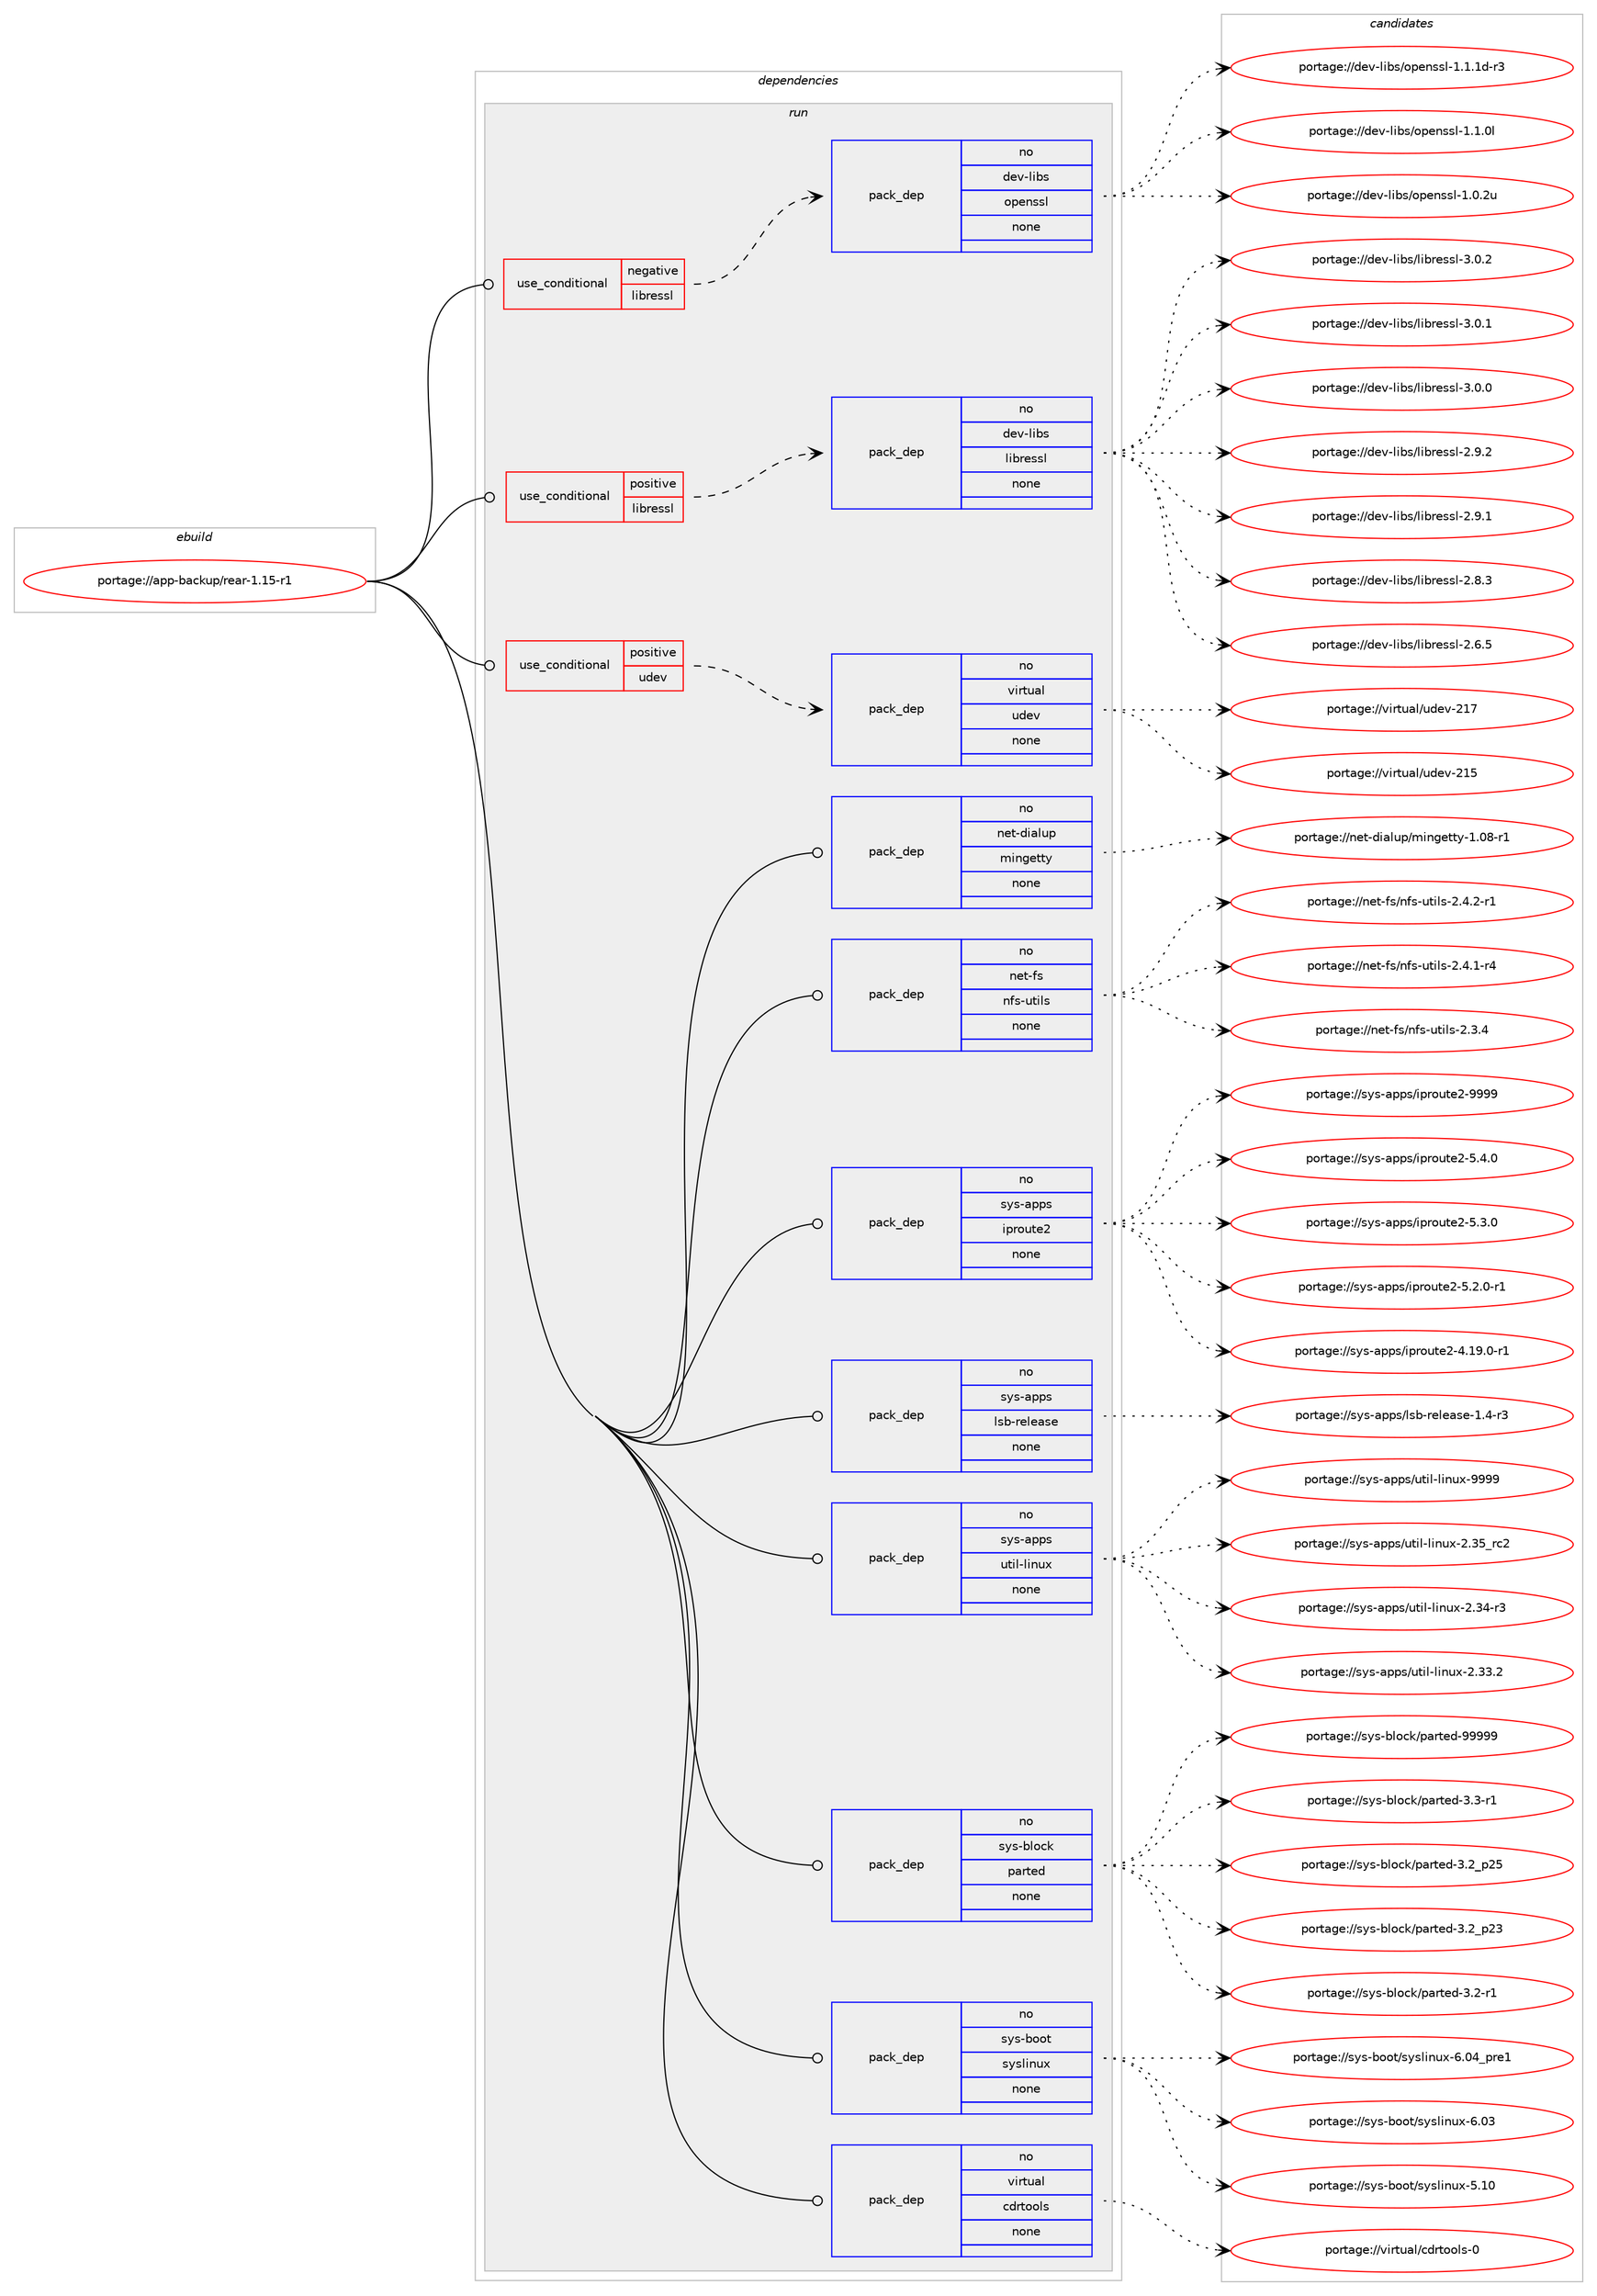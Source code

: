digraph prolog {

# *************
# Graph options
# *************

newrank=true;
concentrate=true;
compound=true;
graph [rankdir=LR,fontname=Helvetica,fontsize=10,ranksep=1.5];#, ranksep=2.5, nodesep=0.2];
edge  [arrowhead=vee];
node  [fontname=Helvetica,fontsize=10];

# **********
# The ebuild
# **********

subgraph cluster_leftcol {
color=gray;
label=<<i>ebuild</i>>;
id [label="portage://app-backup/rear-1.15-r1", color=red, width=4, href="../app-backup/rear-1.15-r1.svg"];
}

# ****************
# The dependencies
# ****************

subgraph cluster_midcol {
color=gray;
label=<<i>dependencies</i>>;
subgraph cluster_compile {
fillcolor="#eeeeee";
style=filled;
label=<<i>compile</i>>;
}
subgraph cluster_compileandrun {
fillcolor="#eeeeee";
style=filled;
label=<<i>compile and run</i>>;
}
subgraph cluster_run {
fillcolor="#eeeeee";
style=filled;
label=<<i>run</i>>;
subgraph cond152012 {
dependency645397 [label=<<TABLE BORDER="0" CELLBORDER="1" CELLSPACING="0" CELLPADDING="4"><TR><TD ROWSPAN="3" CELLPADDING="10">use_conditional</TD></TR><TR><TD>negative</TD></TR><TR><TD>libressl</TD></TR></TABLE>>, shape=none, color=red];
subgraph pack484794 {
dependency645398 [label=<<TABLE BORDER="0" CELLBORDER="1" CELLSPACING="0" CELLPADDING="4" WIDTH="220"><TR><TD ROWSPAN="6" CELLPADDING="30">pack_dep</TD></TR><TR><TD WIDTH="110">no</TD></TR><TR><TD>dev-libs</TD></TR><TR><TD>openssl</TD></TR><TR><TD>none</TD></TR><TR><TD></TD></TR></TABLE>>, shape=none, color=blue];
}
dependency645397:e -> dependency645398:w [weight=20,style="dashed",arrowhead="vee"];
}
id:e -> dependency645397:w [weight=20,style="solid",arrowhead="odot"];
subgraph cond152013 {
dependency645399 [label=<<TABLE BORDER="0" CELLBORDER="1" CELLSPACING="0" CELLPADDING="4"><TR><TD ROWSPAN="3" CELLPADDING="10">use_conditional</TD></TR><TR><TD>positive</TD></TR><TR><TD>libressl</TD></TR></TABLE>>, shape=none, color=red];
subgraph pack484795 {
dependency645400 [label=<<TABLE BORDER="0" CELLBORDER="1" CELLSPACING="0" CELLPADDING="4" WIDTH="220"><TR><TD ROWSPAN="6" CELLPADDING="30">pack_dep</TD></TR><TR><TD WIDTH="110">no</TD></TR><TR><TD>dev-libs</TD></TR><TR><TD>libressl</TD></TR><TR><TD>none</TD></TR><TR><TD></TD></TR></TABLE>>, shape=none, color=blue];
}
dependency645399:e -> dependency645400:w [weight=20,style="dashed",arrowhead="vee"];
}
id:e -> dependency645399:w [weight=20,style="solid",arrowhead="odot"];
subgraph cond152014 {
dependency645401 [label=<<TABLE BORDER="0" CELLBORDER="1" CELLSPACING="0" CELLPADDING="4"><TR><TD ROWSPAN="3" CELLPADDING="10">use_conditional</TD></TR><TR><TD>positive</TD></TR><TR><TD>udev</TD></TR></TABLE>>, shape=none, color=red];
subgraph pack484796 {
dependency645402 [label=<<TABLE BORDER="0" CELLBORDER="1" CELLSPACING="0" CELLPADDING="4" WIDTH="220"><TR><TD ROWSPAN="6" CELLPADDING="30">pack_dep</TD></TR><TR><TD WIDTH="110">no</TD></TR><TR><TD>virtual</TD></TR><TR><TD>udev</TD></TR><TR><TD>none</TD></TR><TR><TD></TD></TR></TABLE>>, shape=none, color=blue];
}
dependency645401:e -> dependency645402:w [weight=20,style="dashed",arrowhead="vee"];
}
id:e -> dependency645401:w [weight=20,style="solid",arrowhead="odot"];
subgraph pack484797 {
dependency645403 [label=<<TABLE BORDER="0" CELLBORDER="1" CELLSPACING="0" CELLPADDING="4" WIDTH="220"><TR><TD ROWSPAN="6" CELLPADDING="30">pack_dep</TD></TR><TR><TD WIDTH="110">no</TD></TR><TR><TD>net-dialup</TD></TR><TR><TD>mingetty</TD></TR><TR><TD>none</TD></TR><TR><TD></TD></TR></TABLE>>, shape=none, color=blue];
}
id:e -> dependency645403:w [weight=20,style="solid",arrowhead="odot"];
subgraph pack484798 {
dependency645404 [label=<<TABLE BORDER="0" CELLBORDER="1" CELLSPACING="0" CELLPADDING="4" WIDTH="220"><TR><TD ROWSPAN="6" CELLPADDING="30">pack_dep</TD></TR><TR><TD WIDTH="110">no</TD></TR><TR><TD>net-fs</TD></TR><TR><TD>nfs-utils</TD></TR><TR><TD>none</TD></TR><TR><TD></TD></TR></TABLE>>, shape=none, color=blue];
}
id:e -> dependency645404:w [weight=20,style="solid",arrowhead="odot"];
subgraph pack484799 {
dependency645405 [label=<<TABLE BORDER="0" CELLBORDER="1" CELLSPACING="0" CELLPADDING="4" WIDTH="220"><TR><TD ROWSPAN="6" CELLPADDING="30">pack_dep</TD></TR><TR><TD WIDTH="110">no</TD></TR><TR><TD>sys-apps</TD></TR><TR><TD>iproute2</TD></TR><TR><TD>none</TD></TR><TR><TD></TD></TR></TABLE>>, shape=none, color=blue];
}
id:e -> dependency645405:w [weight=20,style="solid",arrowhead="odot"];
subgraph pack484800 {
dependency645406 [label=<<TABLE BORDER="0" CELLBORDER="1" CELLSPACING="0" CELLPADDING="4" WIDTH="220"><TR><TD ROWSPAN="6" CELLPADDING="30">pack_dep</TD></TR><TR><TD WIDTH="110">no</TD></TR><TR><TD>sys-apps</TD></TR><TR><TD>lsb-release</TD></TR><TR><TD>none</TD></TR><TR><TD></TD></TR></TABLE>>, shape=none, color=blue];
}
id:e -> dependency645406:w [weight=20,style="solid",arrowhead="odot"];
subgraph pack484801 {
dependency645407 [label=<<TABLE BORDER="0" CELLBORDER="1" CELLSPACING="0" CELLPADDING="4" WIDTH="220"><TR><TD ROWSPAN="6" CELLPADDING="30">pack_dep</TD></TR><TR><TD WIDTH="110">no</TD></TR><TR><TD>sys-apps</TD></TR><TR><TD>util-linux</TD></TR><TR><TD>none</TD></TR><TR><TD></TD></TR></TABLE>>, shape=none, color=blue];
}
id:e -> dependency645407:w [weight=20,style="solid",arrowhead="odot"];
subgraph pack484802 {
dependency645408 [label=<<TABLE BORDER="0" CELLBORDER="1" CELLSPACING="0" CELLPADDING="4" WIDTH="220"><TR><TD ROWSPAN="6" CELLPADDING="30">pack_dep</TD></TR><TR><TD WIDTH="110">no</TD></TR><TR><TD>sys-block</TD></TR><TR><TD>parted</TD></TR><TR><TD>none</TD></TR><TR><TD></TD></TR></TABLE>>, shape=none, color=blue];
}
id:e -> dependency645408:w [weight=20,style="solid",arrowhead="odot"];
subgraph pack484803 {
dependency645409 [label=<<TABLE BORDER="0" CELLBORDER="1" CELLSPACING="0" CELLPADDING="4" WIDTH="220"><TR><TD ROWSPAN="6" CELLPADDING="30">pack_dep</TD></TR><TR><TD WIDTH="110">no</TD></TR><TR><TD>sys-boot</TD></TR><TR><TD>syslinux</TD></TR><TR><TD>none</TD></TR><TR><TD></TD></TR></TABLE>>, shape=none, color=blue];
}
id:e -> dependency645409:w [weight=20,style="solid",arrowhead="odot"];
subgraph pack484804 {
dependency645410 [label=<<TABLE BORDER="0" CELLBORDER="1" CELLSPACING="0" CELLPADDING="4" WIDTH="220"><TR><TD ROWSPAN="6" CELLPADDING="30">pack_dep</TD></TR><TR><TD WIDTH="110">no</TD></TR><TR><TD>virtual</TD></TR><TR><TD>cdrtools</TD></TR><TR><TD>none</TD></TR><TR><TD></TD></TR></TABLE>>, shape=none, color=blue];
}
id:e -> dependency645410:w [weight=20,style="solid",arrowhead="odot"];
}
}

# **************
# The candidates
# **************

subgraph cluster_choices {
rank=same;
color=gray;
label=<<i>candidates</i>>;

subgraph choice484794 {
color=black;
nodesep=1;
choice1001011184510810598115471111121011101151151084549464946491004511451 [label="portage://dev-libs/openssl-1.1.1d-r3", color=red, width=4,href="../dev-libs/openssl-1.1.1d-r3.svg"];
choice100101118451081059811547111112101110115115108454946494648108 [label="portage://dev-libs/openssl-1.1.0l", color=red, width=4,href="../dev-libs/openssl-1.1.0l.svg"];
choice100101118451081059811547111112101110115115108454946484650117 [label="portage://dev-libs/openssl-1.0.2u", color=red, width=4,href="../dev-libs/openssl-1.0.2u.svg"];
dependency645398:e -> choice1001011184510810598115471111121011101151151084549464946491004511451:w [style=dotted,weight="100"];
dependency645398:e -> choice100101118451081059811547111112101110115115108454946494648108:w [style=dotted,weight="100"];
dependency645398:e -> choice100101118451081059811547111112101110115115108454946484650117:w [style=dotted,weight="100"];
}
subgraph choice484795 {
color=black;
nodesep=1;
choice10010111845108105981154710810598114101115115108455146484650 [label="portage://dev-libs/libressl-3.0.2", color=red, width=4,href="../dev-libs/libressl-3.0.2.svg"];
choice10010111845108105981154710810598114101115115108455146484649 [label="portage://dev-libs/libressl-3.0.1", color=red, width=4,href="../dev-libs/libressl-3.0.1.svg"];
choice10010111845108105981154710810598114101115115108455146484648 [label="portage://dev-libs/libressl-3.0.0", color=red, width=4,href="../dev-libs/libressl-3.0.0.svg"];
choice10010111845108105981154710810598114101115115108455046574650 [label="portage://dev-libs/libressl-2.9.2", color=red, width=4,href="../dev-libs/libressl-2.9.2.svg"];
choice10010111845108105981154710810598114101115115108455046574649 [label="portage://dev-libs/libressl-2.9.1", color=red, width=4,href="../dev-libs/libressl-2.9.1.svg"];
choice10010111845108105981154710810598114101115115108455046564651 [label="portage://dev-libs/libressl-2.8.3", color=red, width=4,href="../dev-libs/libressl-2.8.3.svg"];
choice10010111845108105981154710810598114101115115108455046544653 [label="portage://dev-libs/libressl-2.6.5", color=red, width=4,href="../dev-libs/libressl-2.6.5.svg"];
dependency645400:e -> choice10010111845108105981154710810598114101115115108455146484650:w [style=dotted,weight="100"];
dependency645400:e -> choice10010111845108105981154710810598114101115115108455146484649:w [style=dotted,weight="100"];
dependency645400:e -> choice10010111845108105981154710810598114101115115108455146484648:w [style=dotted,weight="100"];
dependency645400:e -> choice10010111845108105981154710810598114101115115108455046574650:w [style=dotted,weight="100"];
dependency645400:e -> choice10010111845108105981154710810598114101115115108455046574649:w [style=dotted,weight="100"];
dependency645400:e -> choice10010111845108105981154710810598114101115115108455046564651:w [style=dotted,weight="100"];
dependency645400:e -> choice10010111845108105981154710810598114101115115108455046544653:w [style=dotted,weight="100"];
}
subgraph choice484796 {
color=black;
nodesep=1;
choice118105114116117971084711710010111845504955 [label="portage://virtual/udev-217", color=red, width=4,href="../virtual/udev-217.svg"];
choice118105114116117971084711710010111845504953 [label="portage://virtual/udev-215", color=red, width=4,href="../virtual/udev-215.svg"];
dependency645402:e -> choice118105114116117971084711710010111845504955:w [style=dotted,weight="100"];
dependency645402:e -> choice118105114116117971084711710010111845504953:w [style=dotted,weight="100"];
}
subgraph choice484797 {
color=black;
nodesep=1;
choice11010111645100105971081171124710910511010310111611612145494648564511449 [label="portage://net-dialup/mingetty-1.08-r1", color=red, width=4,href="../net-dialup/mingetty-1.08-r1.svg"];
dependency645403:e -> choice11010111645100105971081171124710910511010310111611612145494648564511449:w [style=dotted,weight="100"];
}
subgraph choice484798 {
color=black;
nodesep=1;
choice1101011164510211547110102115451171161051081154550465246504511449 [label="portage://net-fs/nfs-utils-2.4.2-r1", color=red, width=4,href="../net-fs/nfs-utils-2.4.2-r1.svg"];
choice1101011164510211547110102115451171161051081154550465246494511452 [label="portage://net-fs/nfs-utils-2.4.1-r4", color=red, width=4,href="../net-fs/nfs-utils-2.4.1-r4.svg"];
choice110101116451021154711010211545117116105108115455046514652 [label="portage://net-fs/nfs-utils-2.3.4", color=red, width=4,href="../net-fs/nfs-utils-2.3.4.svg"];
dependency645404:e -> choice1101011164510211547110102115451171161051081154550465246504511449:w [style=dotted,weight="100"];
dependency645404:e -> choice1101011164510211547110102115451171161051081154550465246494511452:w [style=dotted,weight="100"];
dependency645404:e -> choice110101116451021154711010211545117116105108115455046514652:w [style=dotted,weight="100"];
}
subgraph choice484799 {
color=black;
nodesep=1;
choice115121115459711211211547105112114111117116101504557575757 [label="portage://sys-apps/iproute2-9999", color=red, width=4,href="../sys-apps/iproute2-9999.svg"];
choice11512111545971121121154710511211411111711610150455346524648 [label="portage://sys-apps/iproute2-5.4.0", color=red, width=4,href="../sys-apps/iproute2-5.4.0.svg"];
choice11512111545971121121154710511211411111711610150455346514648 [label="portage://sys-apps/iproute2-5.3.0", color=red, width=4,href="../sys-apps/iproute2-5.3.0.svg"];
choice115121115459711211211547105112114111117116101504553465046484511449 [label="portage://sys-apps/iproute2-5.2.0-r1", color=red, width=4,href="../sys-apps/iproute2-5.2.0-r1.svg"];
choice11512111545971121121154710511211411111711610150455246495746484511449 [label="portage://sys-apps/iproute2-4.19.0-r1", color=red, width=4,href="../sys-apps/iproute2-4.19.0-r1.svg"];
dependency645405:e -> choice115121115459711211211547105112114111117116101504557575757:w [style=dotted,weight="100"];
dependency645405:e -> choice11512111545971121121154710511211411111711610150455346524648:w [style=dotted,weight="100"];
dependency645405:e -> choice11512111545971121121154710511211411111711610150455346514648:w [style=dotted,weight="100"];
dependency645405:e -> choice115121115459711211211547105112114111117116101504553465046484511449:w [style=dotted,weight="100"];
dependency645405:e -> choice11512111545971121121154710511211411111711610150455246495746484511449:w [style=dotted,weight="100"];
}
subgraph choice484800 {
color=black;
nodesep=1;
choice115121115459711211211547108115984511410110810197115101454946524511451 [label="portage://sys-apps/lsb-release-1.4-r3", color=red, width=4,href="../sys-apps/lsb-release-1.4-r3.svg"];
dependency645406:e -> choice115121115459711211211547108115984511410110810197115101454946524511451:w [style=dotted,weight="100"];
}
subgraph choice484801 {
color=black;
nodesep=1;
choice115121115459711211211547117116105108451081051101171204557575757 [label="portage://sys-apps/util-linux-9999", color=red, width=4,href="../sys-apps/util-linux-9999.svg"];
choice115121115459711211211547117116105108451081051101171204550465153951149950 [label="portage://sys-apps/util-linux-2.35_rc2", color=red, width=4,href="../sys-apps/util-linux-2.35_rc2.svg"];
choice1151211154597112112115471171161051084510810511011712045504651524511451 [label="portage://sys-apps/util-linux-2.34-r3", color=red, width=4,href="../sys-apps/util-linux-2.34-r3.svg"];
choice1151211154597112112115471171161051084510810511011712045504651514650 [label="portage://sys-apps/util-linux-2.33.2", color=red, width=4,href="../sys-apps/util-linux-2.33.2.svg"];
dependency645407:e -> choice115121115459711211211547117116105108451081051101171204557575757:w [style=dotted,weight="100"];
dependency645407:e -> choice115121115459711211211547117116105108451081051101171204550465153951149950:w [style=dotted,weight="100"];
dependency645407:e -> choice1151211154597112112115471171161051084510810511011712045504651524511451:w [style=dotted,weight="100"];
dependency645407:e -> choice1151211154597112112115471171161051084510810511011712045504651514650:w [style=dotted,weight="100"];
}
subgraph choice484802 {
color=black;
nodesep=1;
choice1151211154598108111991074711297114116101100455757575757 [label="portage://sys-block/parted-99999", color=red, width=4,href="../sys-block/parted-99999.svg"];
choice1151211154598108111991074711297114116101100455146514511449 [label="portage://sys-block/parted-3.3-r1", color=red, width=4,href="../sys-block/parted-3.3-r1.svg"];
choice115121115459810811199107471129711411610110045514650951125053 [label="portage://sys-block/parted-3.2_p25", color=red, width=4,href="../sys-block/parted-3.2_p25.svg"];
choice115121115459810811199107471129711411610110045514650951125051 [label="portage://sys-block/parted-3.2_p23", color=red, width=4,href="../sys-block/parted-3.2_p23.svg"];
choice1151211154598108111991074711297114116101100455146504511449 [label="portage://sys-block/parted-3.2-r1", color=red, width=4,href="../sys-block/parted-3.2-r1.svg"];
dependency645408:e -> choice1151211154598108111991074711297114116101100455757575757:w [style=dotted,weight="100"];
dependency645408:e -> choice1151211154598108111991074711297114116101100455146514511449:w [style=dotted,weight="100"];
dependency645408:e -> choice115121115459810811199107471129711411610110045514650951125053:w [style=dotted,weight="100"];
dependency645408:e -> choice115121115459810811199107471129711411610110045514650951125051:w [style=dotted,weight="100"];
dependency645408:e -> choice1151211154598108111991074711297114116101100455146504511449:w [style=dotted,weight="100"];
}
subgraph choice484803 {
color=black;
nodesep=1;
choice11512111545981111111164711512111510810511011712045544648529511211410149 [label="portage://sys-boot/syslinux-6.04_pre1", color=red, width=4,href="../sys-boot/syslinux-6.04_pre1.svg"];
choice1151211154598111111116471151211151081051101171204554464851 [label="portage://sys-boot/syslinux-6.03", color=red, width=4,href="../sys-boot/syslinux-6.03.svg"];
choice1151211154598111111116471151211151081051101171204553464948 [label="portage://sys-boot/syslinux-5.10", color=red, width=4,href="../sys-boot/syslinux-5.10.svg"];
dependency645409:e -> choice11512111545981111111164711512111510810511011712045544648529511211410149:w [style=dotted,weight="100"];
dependency645409:e -> choice1151211154598111111116471151211151081051101171204554464851:w [style=dotted,weight="100"];
dependency645409:e -> choice1151211154598111111116471151211151081051101171204553464948:w [style=dotted,weight="100"];
}
subgraph choice484804 {
color=black;
nodesep=1;
choice1181051141161179710847991001141161111111081154548 [label="portage://virtual/cdrtools-0", color=red, width=4,href="../virtual/cdrtools-0.svg"];
dependency645410:e -> choice1181051141161179710847991001141161111111081154548:w [style=dotted,weight="100"];
}
}

}
